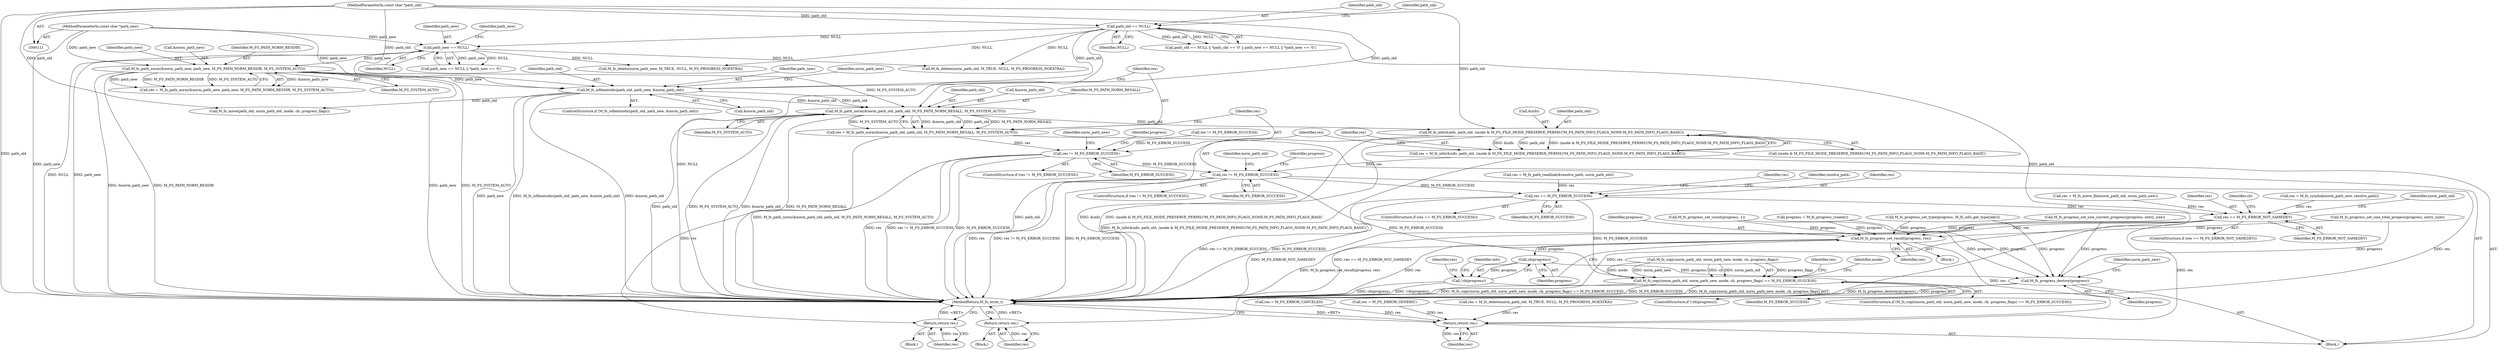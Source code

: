 digraph "0_mstdlib_db124b8f607dd0a40a9aef2d4d468fad433522a7_3@pointer" {
"1000189" [label="(Call,M_fs_path_norm(&norm_path_old, path_old, M_FS_PATH_NORM_RESALL, M_FS_SYSTEM_AUTO))"];
"1000167" [label="(Call,M_fs_isfileintodir(path_old, path_new, &norm_path_old))"];
"1000130" [label="(Call,path_old == NULL)"];
"1000112" [label="(MethodParameterIn,const char *path_old)"];
"1000151" [label="(Call,M_fs_path_norm(&norm_path_new, path_new, M_FS_PATH_NORM_RESDIR, M_FS_SYSTEM_AUTO))"];
"1000139" [label="(Call,path_new == NULL)"];
"1000113" [label="(MethodParameterIn,const char *path_new)"];
"1000187" [label="(Call,res = M_fs_path_norm(&norm_path_old, path_old, M_FS_PATH_NORM_RESALL, M_FS_SYSTEM_AUTO))"];
"1000196" [label="(Call,res != M_FS_ERROR_SUCCESS)"];
"1000204" [label="(Return,return res;)"];
"1000222" [label="(Call,res != M_FS_ERROR_SUCCESS)"];
"1000232" [label="(Return,return res;)"];
"1000309" [label="(Call,res == M_FS_ERROR_SUCCESS)"];
"1000328" [label="(Call,res == M_FS_ERROR_NOT_SAMEDEV)"];
"1000370" [label="(Call,M_fs_progress_set_result(progress, res))"];
"1000375" [label="(Call,cb(progress))"];
"1000374" [label="(Call,!cb(progress))"];
"1000383" [label="(Call,M_fs_progress_destroy(progress))"];
"1000389" [label="(Return,return res;)"];
"1000333" [label="(Call,M_fs_copy(norm_path_old, norm_path_new, mode, cb, progress_flags) == M_FS_ERROR_SUCCESS)"];
"1000211" [label="(Call,M_fs_info(&info, path_old, (mode & M_FS_FILE_MODE_PRESERVE_PERMS)?M_FS_PATH_INFO_FLAGS_NONE:M_FS_PATH_INFO_FLAGS_BASIC))"];
"1000209" [label="(Call,res = M_fs_info(&info, path_old, (mode & M_FS_FILE_MODE_PRESERVE_PERMS)?M_FS_PATH_INFO_FLAGS_NONE:M_FS_PATH_INFO_FLAGS_BASIC))"];
"1000195" [label="(ControlStructure,if (res != M_FS_ERROR_SUCCESS))"];
"1000204" [label="(Return,return res;)"];
"1000340" [label="(Identifier,M_FS_ERROR_SUCCESS)"];
"1000225" [label="(Block,)"];
"1000382" [label="(Identifier,info)"];
"1000113" [label="(MethodParameterIn,const char *path_new)"];
"1000132" [label="(Identifier,NULL)"];
"1000130" [label="(Call,path_old == NULL)"];
"1000196" [label="(Call,res != M_FS_ERROR_SUCCESS)"];
"1000314" [label="(Identifier,res)"];
"1000194" [label="(Identifier,M_FS_SYSTEM_AUTO)"];
"1000271" [label="(Call,M_fs_progress_set_size_total_progess(progress, entry_size))"];
"1000334" [label="(Call,M_fs_copy(norm_path_old, norm_path_new, mode, cb, progress_flags))"];
"1000131" [label="(Identifier,path_old)"];
"1000198" [label="(Identifier,M_FS_ERROR_SUCCESS)"];
"1000378" [label="(Call,res = M_FS_ERROR_CANCELED)"];
"1000215" [label="(Call,(mode & M_FS_FILE_MODE_PRESERVE_PERMS)?M_FS_PATH_INFO_FLAGS_NONE:M_FS_PATH_INFO_FLAGS_BASIC)"];
"1000212" [label="(Call,&info)"];
"1000188" [label="(Identifier,res)"];
"1000311" [label="(Identifier,M_FS_ERROR_SUCCESS)"];
"1000384" [label="(Identifier,progress)"];
"1000154" [label="(Identifier,path_new)"];
"1000224" [label="(Identifier,M_FS_ERROR_SUCCESS)"];
"1000152" [label="(Call,&norm_path_new)"];
"1000368" [label="(Identifier,cb)"];
"1000309" [label="(Call,res == M_FS_ERROR_SUCCESS)"];
"1000222" [label="(Call,res != M_FS_ERROR_SUCCESS)"];
"1000207" [label="(Identifier,progress)"];
"1000362" [label="(Call,res = M_FS_ERROR_GENERIC)"];
"1000193" [label="(Identifier,M_FS_PATH_NORM_RESALL)"];
"1000342" [label="(Call,res = M_fs_delete(norm_path_old, M_TRUE, NULL, M_FS_PROGRESS_NOEXTRA))"];
"1000151" [label="(Call,M_fs_path_norm(&norm_path_new, path_new, M_FS_PATH_NORM_RESDIR, M_FS_SYSTEM_AUTO))"];
"1000313" [label="(Call,res = M_fs_symlink(norm_path_new, resolve_path))"];
"1000372" [label="(Identifier,res)"];
"1000319" [label="(Identifier,resolve_path)"];
"1000177" [label="(Call,M_fs_move(path_old, norm_path_old, mode, cb, progress_flags))"];
"1000168" [label="(Identifier,path_old)"];
"1000357" [label="(Call,M_fs_delete(norm_path_new, M_TRUE, NULL, M_FS_PROGRESS_NOEXTRA))"];
"1000375" [label="(Call,cb(progress))"];
"1000156" [label="(Identifier,M_FS_SYSTEM_AUTO)"];
"1000227" [label="(Identifier,progress)"];
"1000149" [label="(Call,res = M_fs_path_norm(&norm_path_new, path_new, M_FS_PATH_NORM_RESDIR, M_FS_SYSTEM_AUTO))"];
"1000370" [label="(Call,M_fs_progress_set_result(progress, res))"];
"1000139" [label="(Call,path_new == NULL)"];
"1000374" [label="(Call,!cb(progress))"];
"1000155" [label="(Identifier,M_FS_PATH_NORM_RESDIR)"];
"1000328" [label="(Call,res == M_FS_ERROR_NOT_SAMEDEV)"];
"1000327" [label="(ControlStructure,if (res == M_FS_ERROR_NOT_SAMEDEV))"];
"1000192" [label="(Identifier,path_old)"];
"1000332" [label="(ControlStructure,if (M_fs_copy(norm_path_old, norm_path_new, mode, cb, progress_flags) == M_FS_ERROR_SUCCESS))"];
"1000333" [label="(Call,M_fs_copy(norm_path_old, norm_path_new, mode, cb, progress_flags) == M_FS_ERROR_SUCCESS)"];
"1000383" [label="(Call,M_fs_progress_destroy(progress))"];
"1000206" [label="(Call,progress = M_fs_progress_create())"];
"1000187" [label="(Call,res = M_fs_path_norm(&norm_path_old, path_old, M_FS_PATH_NORM_RESALL, M_FS_SYSTEM_AUTO))"];
"1000343" [label="(Identifier,res)"];
"1000233" [label="(Identifier,res)"];
"1000282" [label="(Call,M_fs_progress_set_size_current_progress(progress, entry_size))"];
"1000158" [label="(Call,res != M_FS_ERROR_SUCCESS)"];
"1000232" [label="(Return,return res;)"];
"1000335" [label="(Identifier,norm_path_old)"];
"1000112" [label="(MethodParameterIn,const char *path_old)"];
"1000221" [label="(ControlStructure,if (res != M_FS_ERROR_SUCCESS))"];
"1000140" [label="(Identifier,path_new)"];
"1000371" [label="(Identifier,progress)"];
"1000129" [label="(Call,path_old == NULL || *path_old == '\0' || path_new == NULL || *path_new == '\0')"];
"1000308" [label="(ControlStructure,if (res == M_FS_ERROR_SUCCESS))"];
"1000376" [label="(Identifier,progress)"];
"1000209" [label="(Call,res = M_fs_info(&info, path_old, (mode & M_FS_FILE_MODE_PRESERVE_PERMS)?M_FS_PATH_INFO_FLAGS_NONE:M_FS_PATH_INFO_FLAGS_BASIC))"];
"1000214" [label="(Identifier,path_old)"];
"1000136" [label="(Identifier,path_old)"];
"1000197" [label="(Identifier,res)"];
"1000369" [label="(Block,)"];
"1000144" [label="(Identifier,path_new)"];
"1000117" [label="(Block,)"];
"1000166" [label="(ControlStructure,if (M_fs_isfileintodir(path_old, path_new, &norm_path_old)))"];
"1000170" [label="(Call,&norm_path_old)"];
"1000389" [label="(Return,return res;)"];
"1000293" [label="(Call,M_fs_progress_set_count(progress, 1))"];
"1000190" [label="(Call,&norm_path_old)"];
"1000379" [label="(Identifier,res)"];
"1000138" [label="(Call,path_new == NULL || *path_new == '\0')"];
"1000223" [label="(Identifier,res)"];
"1000322" [label="(Call,res = M_fs_move_file(norm_path_old, norm_path_new))"];
"1000330" [label="(Identifier,M_FS_ERROR_NOT_SAMEDEV)"];
"1000354" [label="(Identifier,mode)"];
"1000211" [label="(Call,M_fs_info(&info, path_old, (mode & M_FS_FILE_MODE_PRESERVE_PERMS)?M_FS_PATH_INFO_FLAGS_NONE:M_FS_PATH_INFO_FLAGS_BASIC))"];
"1000329" [label="(Identifier,res)"];
"1000373" [label="(ControlStructure,if (!cb(progress)))"];
"1000201" [label="(Identifier,norm_path_new)"];
"1000310" [label="(Identifier,res)"];
"1000169" [label="(Identifier,path_new)"];
"1000259" [label="(Call,M_fs_progress_set_type(progress, M_fs_info_get_type(info)))"];
"1000199" [label="(Block,)"];
"1000205" [label="(Identifier,res)"];
"1000386" [label="(Identifier,norm_path_new)"];
"1000391" [label="(MethodReturn,M_fs_error_t)"];
"1000174" [label="(Identifier,norm_path_new)"];
"1000390" [label="(Identifier,res)"];
"1000210" [label="(Identifier,res)"];
"1000237" [label="(Identifier,norm_path_old)"];
"1000344" [label="(Call,M_fs_delete(norm_path_old, M_TRUE, NULL, M_FS_PROGRESS_NOEXTRA))"];
"1000141" [label="(Identifier,NULL)"];
"1000302" [label="(Call,res = M_fs_path_readlink(&resolve_path, norm_path_old))"];
"1000189" [label="(Call,M_fs_path_norm(&norm_path_old, path_old, M_FS_PATH_NORM_RESALL, M_FS_SYSTEM_AUTO))"];
"1000167" [label="(Call,M_fs_isfileintodir(path_old, path_new, &norm_path_old))"];
"1000189" -> "1000187"  [label="AST: "];
"1000189" -> "1000194"  [label="CFG: "];
"1000190" -> "1000189"  [label="AST: "];
"1000192" -> "1000189"  [label="AST: "];
"1000193" -> "1000189"  [label="AST: "];
"1000194" -> "1000189"  [label="AST: "];
"1000187" -> "1000189"  [label="CFG: "];
"1000189" -> "1000391"  [label="DDG: M_FS_SYSTEM_AUTO"];
"1000189" -> "1000391"  [label="DDG: &norm_path_old"];
"1000189" -> "1000391"  [label="DDG: M_FS_PATH_NORM_RESALL"];
"1000189" -> "1000391"  [label="DDG: path_old"];
"1000189" -> "1000187"  [label="DDG: &norm_path_old"];
"1000189" -> "1000187"  [label="DDG: path_old"];
"1000189" -> "1000187"  [label="DDG: M_FS_PATH_NORM_RESALL"];
"1000189" -> "1000187"  [label="DDG: M_FS_SYSTEM_AUTO"];
"1000167" -> "1000189"  [label="DDG: &norm_path_old"];
"1000167" -> "1000189"  [label="DDG: path_old"];
"1000112" -> "1000189"  [label="DDG: path_old"];
"1000151" -> "1000189"  [label="DDG: M_FS_SYSTEM_AUTO"];
"1000189" -> "1000211"  [label="DDG: path_old"];
"1000167" -> "1000166"  [label="AST: "];
"1000167" -> "1000170"  [label="CFG: "];
"1000168" -> "1000167"  [label="AST: "];
"1000169" -> "1000167"  [label="AST: "];
"1000170" -> "1000167"  [label="AST: "];
"1000174" -> "1000167"  [label="CFG: "];
"1000188" -> "1000167"  [label="CFG: "];
"1000167" -> "1000391"  [label="DDG: path_new"];
"1000167" -> "1000391"  [label="DDG: M_fs_isfileintodir(path_old, path_new, &norm_path_old)"];
"1000167" -> "1000391"  [label="DDG: &norm_path_old"];
"1000130" -> "1000167"  [label="DDG: path_old"];
"1000112" -> "1000167"  [label="DDG: path_old"];
"1000151" -> "1000167"  [label="DDG: path_new"];
"1000113" -> "1000167"  [label="DDG: path_new"];
"1000167" -> "1000177"  [label="DDG: path_old"];
"1000130" -> "1000129"  [label="AST: "];
"1000130" -> "1000132"  [label="CFG: "];
"1000131" -> "1000130"  [label="AST: "];
"1000132" -> "1000130"  [label="AST: "];
"1000136" -> "1000130"  [label="CFG: "];
"1000129" -> "1000130"  [label="CFG: "];
"1000130" -> "1000391"  [label="DDG: NULL"];
"1000130" -> "1000391"  [label="DDG: path_old"];
"1000130" -> "1000129"  [label="DDG: path_old"];
"1000130" -> "1000129"  [label="DDG: NULL"];
"1000112" -> "1000130"  [label="DDG: path_old"];
"1000130" -> "1000139"  [label="DDG: NULL"];
"1000130" -> "1000344"  [label="DDG: NULL"];
"1000130" -> "1000357"  [label="DDG: NULL"];
"1000112" -> "1000111"  [label="AST: "];
"1000112" -> "1000391"  [label="DDG: path_old"];
"1000112" -> "1000177"  [label="DDG: path_old"];
"1000112" -> "1000211"  [label="DDG: path_old"];
"1000151" -> "1000149"  [label="AST: "];
"1000151" -> "1000156"  [label="CFG: "];
"1000152" -> "1000151"  [label="AST: "];
"1000154" -> "1000151"  [label="AST: "];
"1000155" -> "1000151"  [label="AST: "];
"1000156" -> "1000151"  [label="AST: "];
"1000149" -> "1000151"  [label="CFG: "];
"1000151" -> "1000391"  [label="DDG: &norm_path_new"];
"1000151" -> "1000391"  [label="DDG: M_FS_PATH_NORM_RESDIR"];
"1000151" -> "1000391"  [label="DDG: path_new"];
"1000151" -> "1000391"  [label="DDG: M_FS_SYSTEM_AUTO"];
"1000151" -> "1000149"  [label="DDG: &norm_path_new"];
"1000151" -> "1000149"  [label="DDG: path_new"];
"1000151" -> "1000149"  [label="DDG: M_FS_PATH_NORM_RESDIR"];
"1000151" -> "1000149"  [label="DDG: M_FS_SYSTEM_AUTO"];
"1000139" -> "1000151"  [label="DDG: path_new"];
"1000113" -> "1000151"  [label="DDG: path_new"];
"1000139" -> "1000138"  [label="AST: "];
"1000139" -> "1000141"  [label="CFG: "];
"1000140" -> "1000139"  [label="AST: "];
"1000141" -> "1000139"  [label="AST: "];
"1000144" -> "1000139"  [label="CFG: "];
"1000138" -> "1000139"  [label="CFG: "];
"1000139" -> "1000391"  [label="DDG: NULL"];
"1000139" -> "1000391"  [label="DDG: path_new"];
"1000139" -> "1000138"  [label="DDG: path_new"];
"1000139" -> "1000138"  [label="DDG: NULL"];
"1000113" -> "1000139"  [label="DDG: path_new"];
"1000139" -> "1000344"  [label="DDG: NULL"];
"1000139" -> "1000357"  [label="DDG: NULL"];
"1000113" -> "1000111"  [label="AST: "];
"1000113" -> "1000391"  [label="DDG: path_new"];
"1000187" -> "1000117"  [label="AST: "];
"1000188" -> "1000187"  [label="AST: "];
"1000197" -> "1000187"  [label="CFG: "];
"1000187" -> "1000391"  [label="DDG: M_fs_path_norm(&norm_path_old, path_old, M_FS_PATH_NORM_RESALL, M_FS_SYSTEM_AUTO)"];
"1000187" -> "1000196"  [label="DDG: res"];
"1000196" -> "1000195"  [label="AST: "];
"1000196" -> "1000198"  [label="CFG: "];
"1000197" -> "1000196"  [label="AST: "];
"1000198" -> "1000196"  [label="AST: "];
"1000201" -> "1000196"  [label="CFG: "];
"1000207" -> "1000196"  [label="CFG: "];
"1000196" -> "1000391"  [label="DDG: res"];
"1000196" -> "1000391"  [label="DDG: res != M_FS_ERROR_SUCCESS"];
"1000196" -> "1000391"  [label="DDG: M_FS_ERROR_SUCCESS"];
"1000158" -> "1000196"  [label="DDG: M_FS_ERROR_SUCCESS"];
"1000196" -> "1000204"  [label="DDG: res"];
"1000196" -> "1000222"  [label="DDG: M_FS_ERROR_SUCCESS"];
"1000204" -> "1000199"  [label="AST: "];
"1000204" -> "1000205"  [label="CFG: "];
"1000205" -> "1000204"  [label="AST: "];
"1000391" -> "1000204"  [label="CFG: "];
"1000204" -> "1000391"  [label="DDG: <RET>"];
"1000205" -> "1000204"  [label="DDG: res"];
"1000222" -> "1000221"  [label="AST: "];
"1000222" -> "1000224"  [label="CFG: "];
"1000223" -> "1000222"  [label="AST: "];
"1000224" -> "1000222"  [label="AST: "];
"1000227" -> "1000222"  [label="CFG: "];
"1000237" -> "1000222"  [label="CFG: "];
"1000222" -> "1000391"  [label="DDG: res"];
"1000222" -> "1000391"  [label="DDG: res != M_FS_ERROR_SUCCESS"];
"1000222" -> "1000391"  [label="DDG: M_FS_ERROR_SUCCESS"];
"1000209" -> "1000222"  [label="DDG: res"];
"1000222" -> "1000232"  [label="DDG: res"];
"1000222" -> "1000309"  [label="DDG: M_FS_ERROR_SUCCESS"];
"1000222" -> "1000333"  [label="DDG: M_FS_ERROR_SUCCESS"];
"1000232" -> "1000225"  [label="AST: "];
"1000232" -> "1000233"  [label="CFG: "];
"1000233" -> "1000232"  [label="AST: "];
"1000391" -> "1000232"  [label="CFG: "];
"1000232" -> "1000391"  [label="DDG: <RET>"];
"1000233" -> "1000232"  [label="DDG: res"];
"1000309" -> "1000308"  [label="AST: "];
"1000309" -> "1000311"  [label="CFG: "];
"1000310" -> "1000309"  [label="AST: "];
"1000311" -> "1000309"  [label="AST: "];
"1000314" -> "1000309"  [label="CFG: "];
"1000319" -> "1000309"  [label="CFG: "];
"1000309" -> "1000391"  [label="DDG: res == M_FS_ERROR_SUCCESS"];
"1000309" -> "1000391"  [label="DDG: M_FS_ERROR_SUCCESS"];
"1000302" -> "1000309"  [label="DDG: res"];
"1000309" -> "1000328"  [label="DDG: res"];
"1000309" -> "1000333"  [label="DDG: M_FS_ERROR_SUCCESS"];
"1000328" -> "1000327"  [label="AST: "];
"1000328" -> "1000330"  [label="CFG: "];
"1000329" -> "1000328"  [label="AST: "];
"1000330" -> "1000328"  [label="AST: "];
"1000335" -> "1000328"  [label="CFG: "];
"1000368" -> "1000328"  [label="CFG: "];
"1000328" -> "1000391"  [label="DDG: res == M_FS_ERROR_NOT_SAMEDEV"];
"1000328" -> "1000391"  [label="DDG: res"];
"1000328" -> "1000391"  [label="DDG: M_FS_ERROR_NOT_SAMEDEV"];
"1000322" -> "1000328"  [label="DDG: res"];
"1000313" -> "1000328"  [label="DDG: res"];
"1000328" -> "1000370"  [label="DDG: res"];
"1000328" -> "1000389"  [label="DDG: res"];
"1000370" -> "1000369"  [label="AST: "];
"1000370" -> "1000372"  [label="CFG: "];
"1000371" -> "1000370"  [label="AST: "];
"1000372" -> "1000370"  [label="AST: "];
"1000376" -> "1000370"  [label="CFG: "];
"1000370" -> "1000391"  [label="DDG: M_fs_progress_set_result(progress, res)"];
"1000370" -> "1000391"  [label="DDG: res"];
"1000259" -> "1000370"  [label="DDG: progress"];
"1000293" -> "1000370"  [label="DDG: progress"];
"1000206" -> "1000370"  [label="DDG: progress"];
"1000271" -> "1000370"  [label="DDG: progress"];
"1000282" -> "1000370"  [label="DDG: progress"];
"1000370" -> "1000375"  [label="DDG: progress"];
"1000370" -> "1000389"  [label="DDG: res"];
"1000375" -> "1000374"  [label="AST: "];
"1000375" -> "1000376"  [label="CFG: "];
"1000376" -> "1000375"  [label="AST: "];
"1000374" -> "1000375"  [label="CFG: "];
"1000375" -> "1000374"  [label="DDG: progress"];
"1000375" -> "1000383"  [label="DDG: progress"];
"1000374" -> "1000373"  [label="AST: "];
"1000379" -> "1000374"  [label="CFG: "];
"1000382" -> "1000374"  [label="CFG: "];
"1000374" -> "1000391"  [label="DDG: cb(progress)"];
"1000374" -> "1000391"  [label="DDG: !cb(progress)"];
"1000383" -> "1000117"  [label="AST: "];
"1000383" -> "1000384"  [label="CFG: "];
"1000384" -> "1000383"  [label="AST: "];
"1000386" -> "1000383"  [label="CFG: "];
"1000383" -> "1000391"  [label="DDG: M_fs_progress_destroy(progress)"];
"1000383" -> "1000391"  [label="DDG: progress"];
"1000259" -> "1000383"  [label="DDG: progress"];
"1000293" -> "1000383"  [label="DDG: progress"];
"1000206" -> "1000383"  [label="DDG: progress"];
"1000271" -> "1000383"  [label="DDG: progress"];
"1000282" -> "1000383"  [label="DDG: progress"];
"1000389" -> "1000117"  [label="AST: "];
"1000389" -> "1000390"  [label="CFG: "];
"1000390" -> "1000389"  [label="AST: "];
"1000391" -> "1000389"  [label="CFG: "];
"1000389" -> "1000391"  [label="DDG: <RET>"];
"1000390" -> "1000389"  [label="DDG: res"];
"1000342" -> "1000389"  [label="DDG: res"];
"1000378" -> "1000389"  [label="DDG: res"];
"1000362" -> "1000389"  [label="DDG: res"];
"1000333" -> "1000332"  [label="AST: "];
"1000333" -> "1000340"  [label="CFG: "];
"1000334" -> "1000333"  [label="AST: "];
"1000340" -> "1000333"  [label="AST: "];
"1000343" -> "1000333"  [label="CFG: "];
"1000354" -> "1000333"  [label="CFG: "];
"1000333" -> "1000391"  [label="DDG: M_fs_copy(norm_path_old, norm_path_new, mode, cb, progress_flags)"];
"1000333" -> "1000391"  [label="DDG: M_fs_copy(norm_path_old, norm_path_new, mode, cb, progress_flags) == M_FS_ERROR_SUCCESS"];
"1000333" -> "1000391"  [label="DDG: M_FS_ERROR_SUCCESS"];
"1000334" -> "1000333"  [label="DDG: progress_flags"];
"1000334" -> "1000333"  [label="DDG: mode"];
"1000334" -> "1000333"  [label="DDG: norm_path_new"];
"1000334" -> "1000333"  [label="DDG: cb"];
"1000334" -> "1000333"  [label="DDG: norm_path_old"];
"1000211" -> "1000209"  [label="AST: "];
"1000211" -> "1000215"  [label="CFG: "];
"1000212" -> "1000211"  [label="AST: "];
"1000214" -> "1000211"  [label="AST: "];
"1000215" -> "1000211"  [label="AST: "];
"1000209" -> "1000211"  [label="CFG: "];
"1000211" -> "1000391"  [label="DDG: path_old"];
"1000211" -> "1000391"  [label="DDG: &info"];
"1000211" -> "1000391"  [label="DDG: (mode & M_FS_FILE_MODE_PRESERVE_PERMS)?M_FS_PATH_INFO_FLAGS_NONE:M_FS_PATH_INFO_FLAGS_BASIC"];
"1000211" -> "1000209"  [label="DDG: &info"];
"1000211" -> "1000209"  [label="DDG: path_old"];
"1000211" -> "1000209"  [label="DDG: (mode & M_FS_FILE_MODE_PRESERVE_PERMS)?M_FS_PATH_INFO_FLAGS_NONE:M_FS_PATH_INFO_FLAGS_BASIC"];
"1000209" -> "1000117"  [label="AST: "];
"1000210" -> "1000209"  [label="AST: "];
"1000223" -> "1000209"  [label="CFG: "];
"1000209" -> "1000391"  [label="DDG: M_fs_info(&info, path_old, (mode & M_FS_FILE_MODE_PRESERVE_PERMS)?M_FS_PATH_INFO_FLAGS_NONE:M_FS_PATH_INFO_FLAGS_BASIC)"];
}
